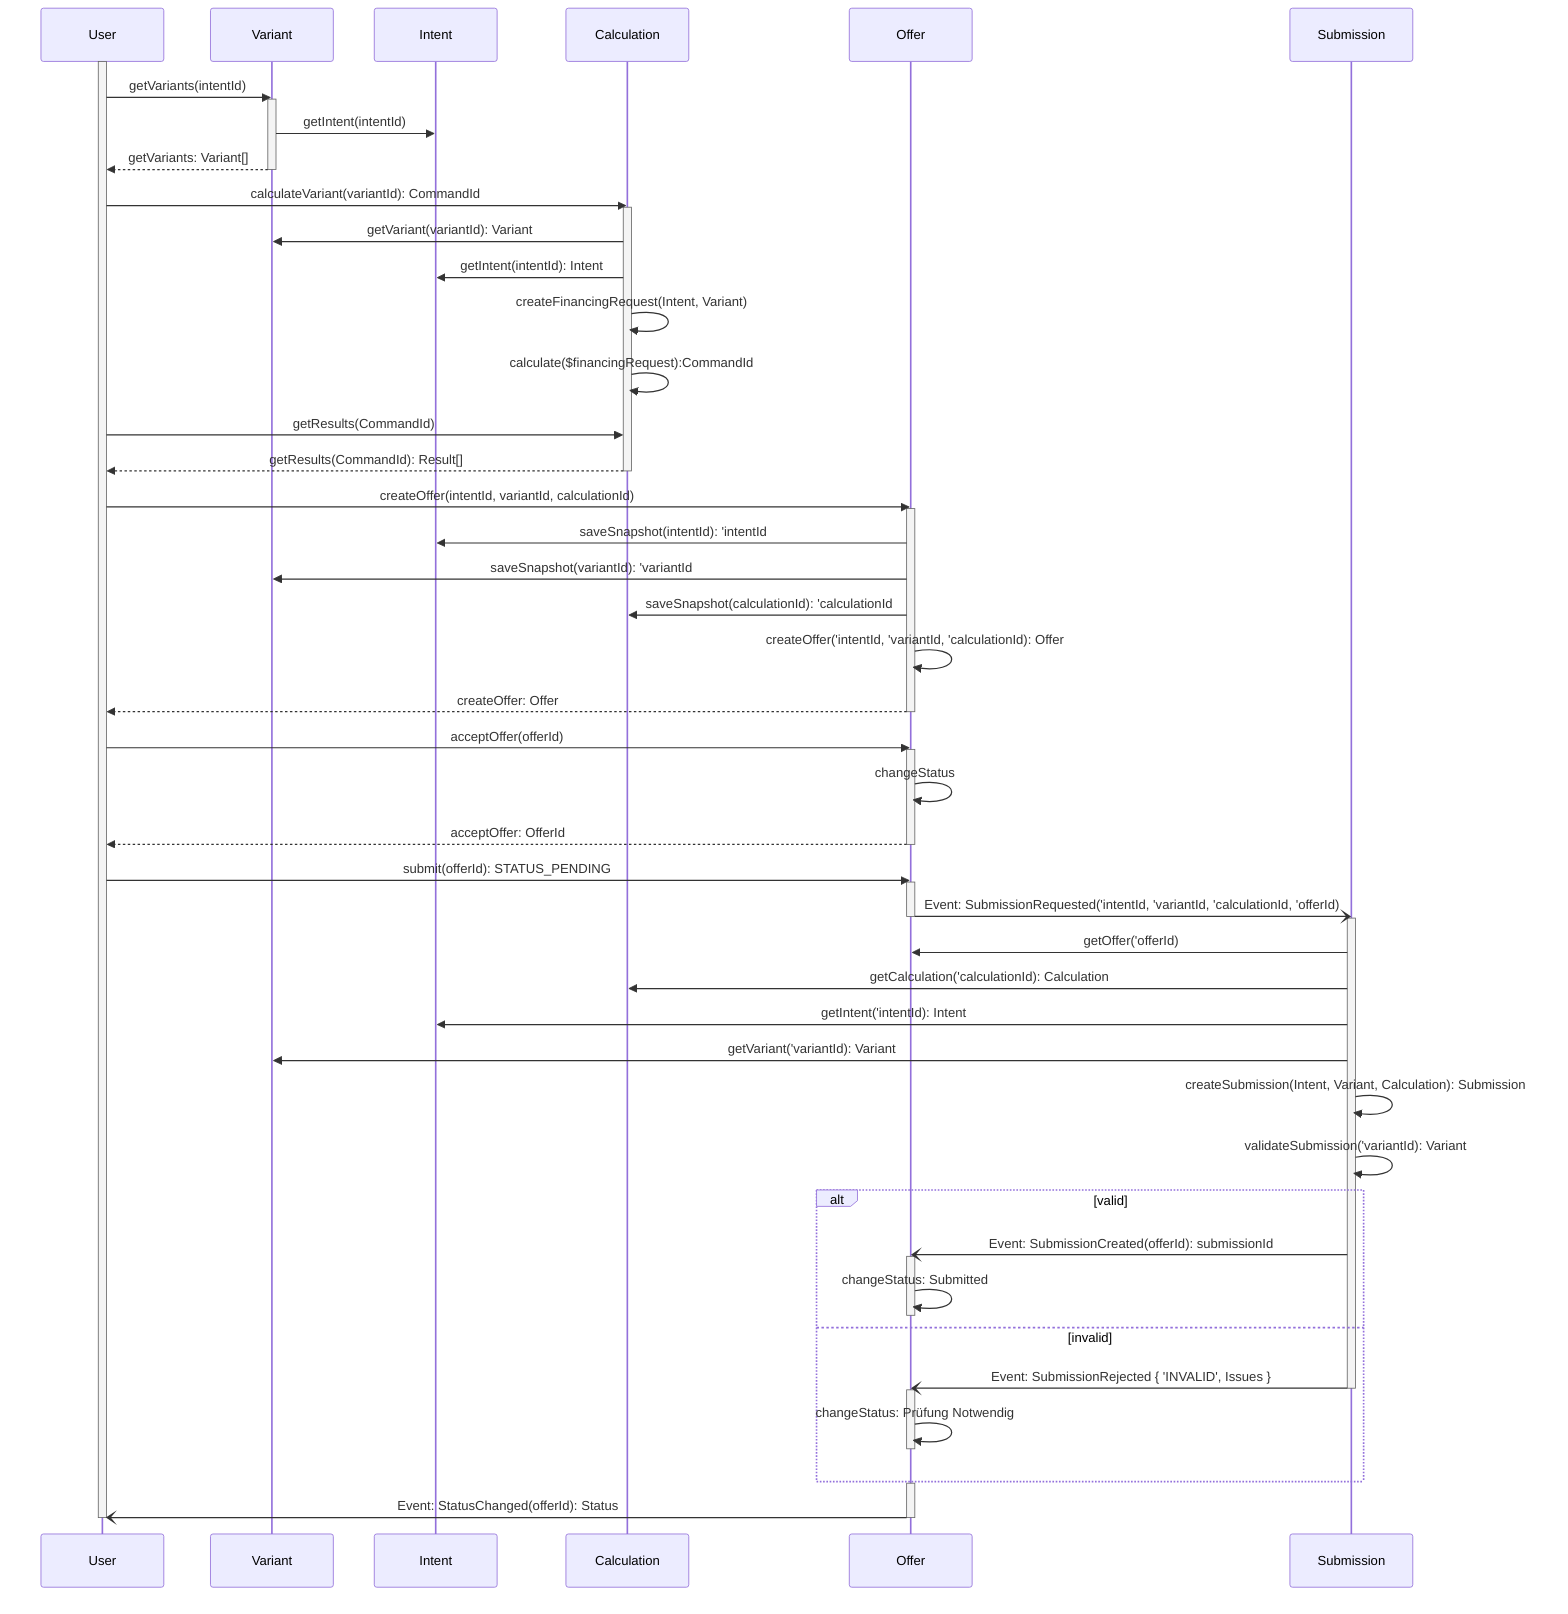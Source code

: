 %%@formatter:off
sequenceDiagram
    activate User
        User ->> Variant: getVariants(intentId)
        activate Variant
            Variant ->> Intent: getIntent(intentId)
            Variant -->> User: getVariants: Variant[]
        deactivate Variant
        User ->> Calculation: calculateVariant(variantId): CommandId
            activate Calculation
            Calculation ->> Variant: getVariant(variantId): Variant
            Calculation ->> Intent: getIntent(intentId): Intent
            Calculation ->> Calculation: createFinancingRequest(Intent, Variant)
            Calculation ->> Calculation: calculate($financingRequest):CommandId
            User ->> Calculation: getResults(CommandId)
            Calculation -->> User: getResults(CommandId): Result[]
            deactivate Calculation
        User ->> Offer: createOffer(intentId, variantId, calculationId)
        activate Offer
            Offer ->> Intent: saveSnapshot(intentId): 'intentId
            Offer ->> Variant: saveSnapshot(variantId): 'variantId
            Offer ->> Calculation: saveSnapshot(calculationId): 'calculationId
            Offer ->> Offer: createOffer('intentId, 'variantId, 'calculationId): Offer
            Offer -->> User: createOffer: Offer
        deactivate Offer
        User ->> Offer: acceptOffer(offerId)
        activate Offer
            Offer ->> Offer: changeStatus
            Offer -->> User: acceptOffer: OfferId
        deactivate Offer
        User ->> Offer: submit(offerId): STATUS_PENDING
        activate Offer
            Offer -) Submission: Event: SubmissionRequested('intentId, 'variantId, 'calculationId, 'offerId)
    deactivate Offer
    activate Submission
    Submission ->> Offer: getOffer('offerId)
    Submission ->> Calculation: getCalculation('calculationId): Calculation
    Submission ->> Intent: getIntent('intentId): Intent
    Submission ->> Variant: getVariant('variantId): Variant
    Submission ->> Submission: createSubmission(Intent, Variant, Calculation): Submission
    Submission ->> Submission: validateSubmission('variantId): Variant

    alt valid
        Submission -) Offer: Event: SubmissionCreated(offerId): submissionId
        activate Offer
        Offer ->> Offer: changeStatus: Submitted
        deactivate Offer
    else invalid
        Submission -) Offer: Event: SubmissionRejected { 'INVALID', Issues }
        deactivate Submission
        activate Offer
        Offer ->> Offer: changeStatus: Prüfung Notwendig
        deactivate Offer
    end
    activate Offer
        Offer -) User: Event: StatusChanged(offerId): Status
    deactivate Offer



    deactivate User